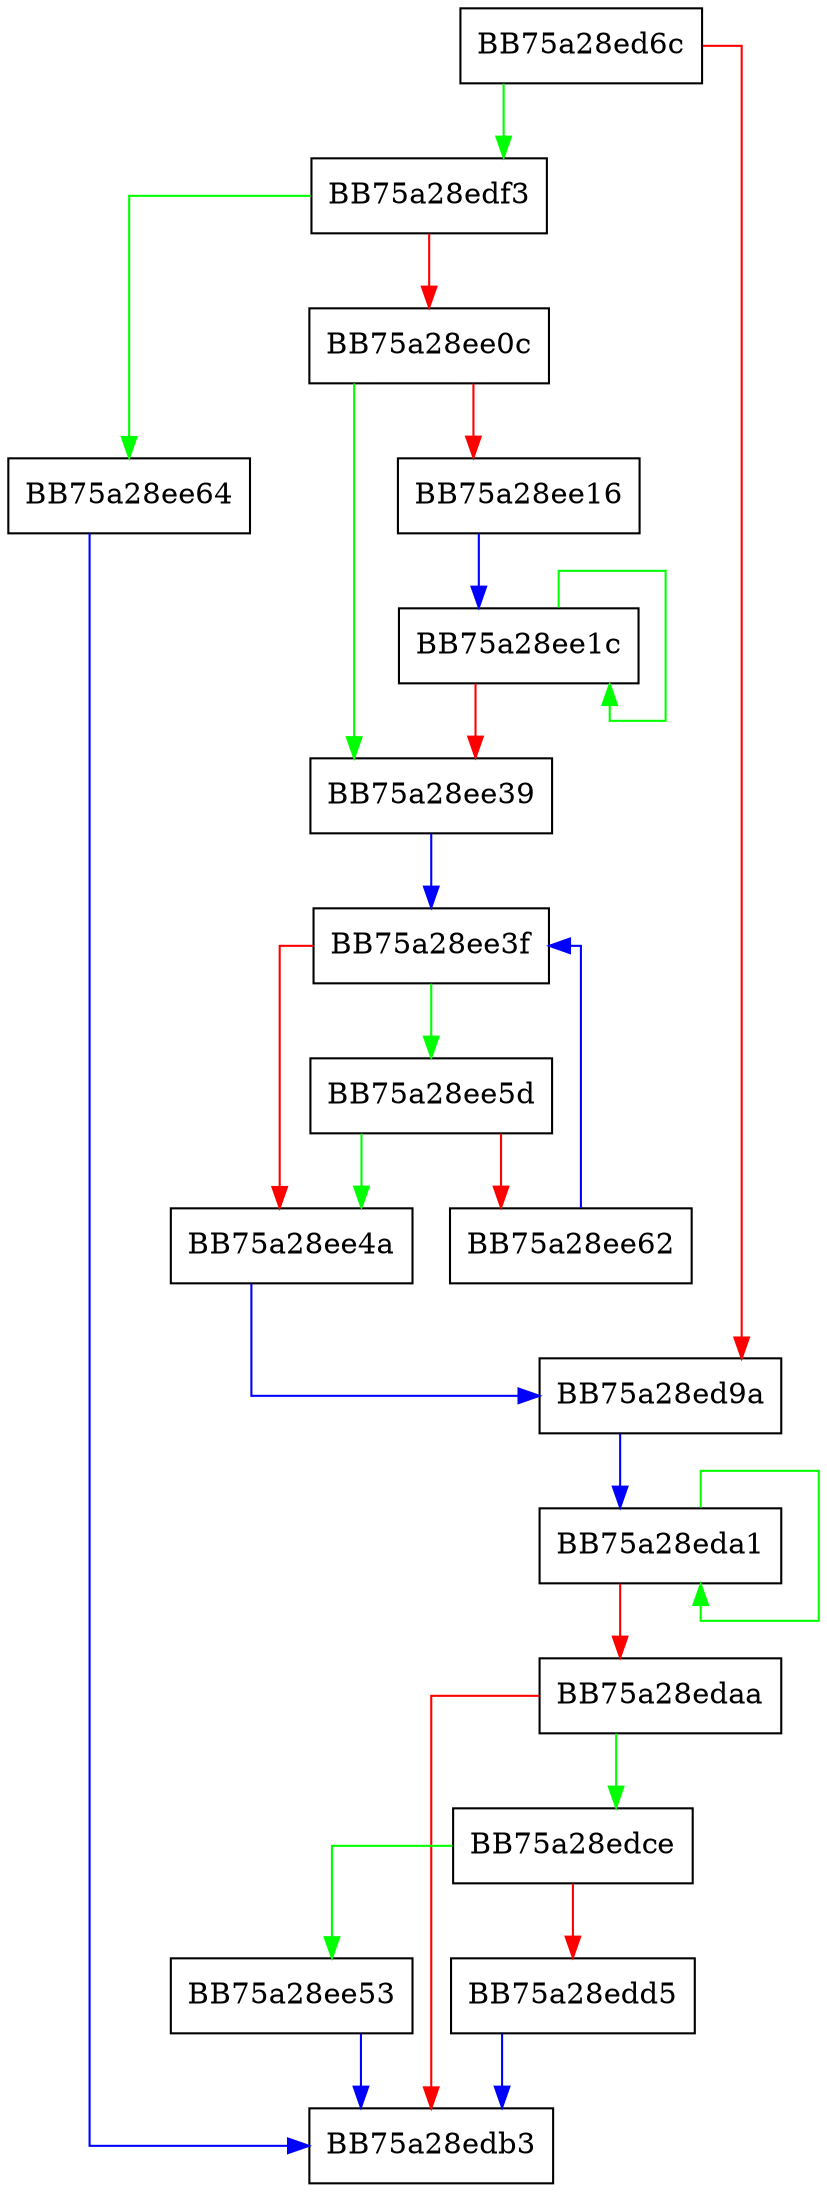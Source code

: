 digraph sqlite3TableAffinity {
  node [shape="box"];
  graph [splines=ortho];
  BB75a28ed6c -> BB75a28edf3 [color="green"];
  BB75a28ed6c -> BB75a28ed9a [color="red"];
  BB75a28ed9a -> BB75a28eda1 [color="blue"];
  BB75a28eda1 -> BB75a28eda1 [color="green"];
  BB75a28eda1 -> BB75a28edaa [color="red"];
  BB75a28edaa -> BB75a28edce [color="green"];
  BB75a28edaa -> BB75a28edb3 [color="red"];
  BB75a28edce -> BB75a28ee53 [color="green"];
  BB75a28edce -> BB75a28edd5 [color="red"];
  BB75a28edd5 -> BB75a28edb3 [color="blue"];
  BB75a28edf3 -> BB75a28ee64 [color="green"];
  BB75a28edf3 -> BB75a28ee0c [color="red"];
  BB75a28ee0c -> BB75a28ee39 [color="green"];
  BB75a28ee0c -> BB75a28ee16 [color="red"];
  BB75a28ee16 -> BB75a28ee1c [color="blue"];
  BB75a28ee1c -> BB75a28ee1c [color="green"];
  BB75a28ee1c -> BB75a28ee39 [color="red"];
  BB75a28ee39 -> BB75a28ee3f [color="blue"];
  BB75a28ee3f -> BB75a28ee5d [color="green"];
  BB75a28ee3f -> BB75a28ee4a [color="red"];
  BB75a28ee4a -> BB75a28ed9a [color="blue"];
  BB75a28ee53 -> BB75a28edb3 [color="blue"];
  BB75a28ee5d -> BB75a28ee4a [color="green"];
  BB75a28ee5d -> BB75a28ee62 [color="red"];
  BB75a28ee62 -> BB75a28ee3f [color="blue"];
  BB75a28ee64 -> BB75a28edb3 [color="blue"];
}